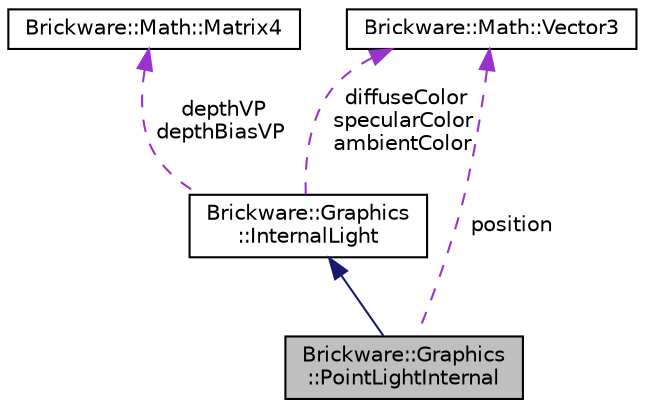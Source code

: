 digraph "Brickware::Graphics::PointLightInternal"
{
  edge [fontname="Helvetica",fontsize="10",labelfontname="Helvetica",labelfontsize="10"];
  node [fontname="Helvetica",fontsize="10",shape=record];
  Node1 [label="Brickware::Graphics\l::PointLightInternal",height=0.2,width=0.4,color="black", fillcolor="grey75", style="filled", fontcolor="black"];
  Node2 -> Node1 [dir="back",color="midnightblue",fontsize="10",style="solid",fontname="Helvetica"];
  Node2 [label="Brickware::Graphics\l::InternalLight",height=0.2,width=0.4,color="black", fillcolor="white", style="filled",URL="$classBrickware_1_1Graphics_1_1InternalLight.html"];
  Node3 -> Node2 [dir="back",color="darkorchid3",fontsize="10",style="dashed",label=" depthVP\ndepthBiasVP" ,fontname="Helvetica"];
  Node3 [label="Brickware::Math::Matrix4",height=0.2,width=0.4,color="black", fillcolor="white", style="filled",URL="$classBrickware_1_1Math_1_1Matrix4.html"];
  Node4 -> Node2 [dir="back",color="darkorchid3",fontsize="10",style="dashed",label=" diffuseColor\nspecularColor\nambientColor" ,fontname="Helvetica"];
  Node4 [label="Brickware::Math::Vector3",height=0.2,width=0.4,color="black", fillcolor="white", style="filled",URL="$classBrickware_1_1Math_1_1Vector3.html"];
  Node4 -> Node1 [dir="back",color="darkorchid3",fontsize="10",style="dashed",label=" position" ,fontname="Helvetica"];
}
